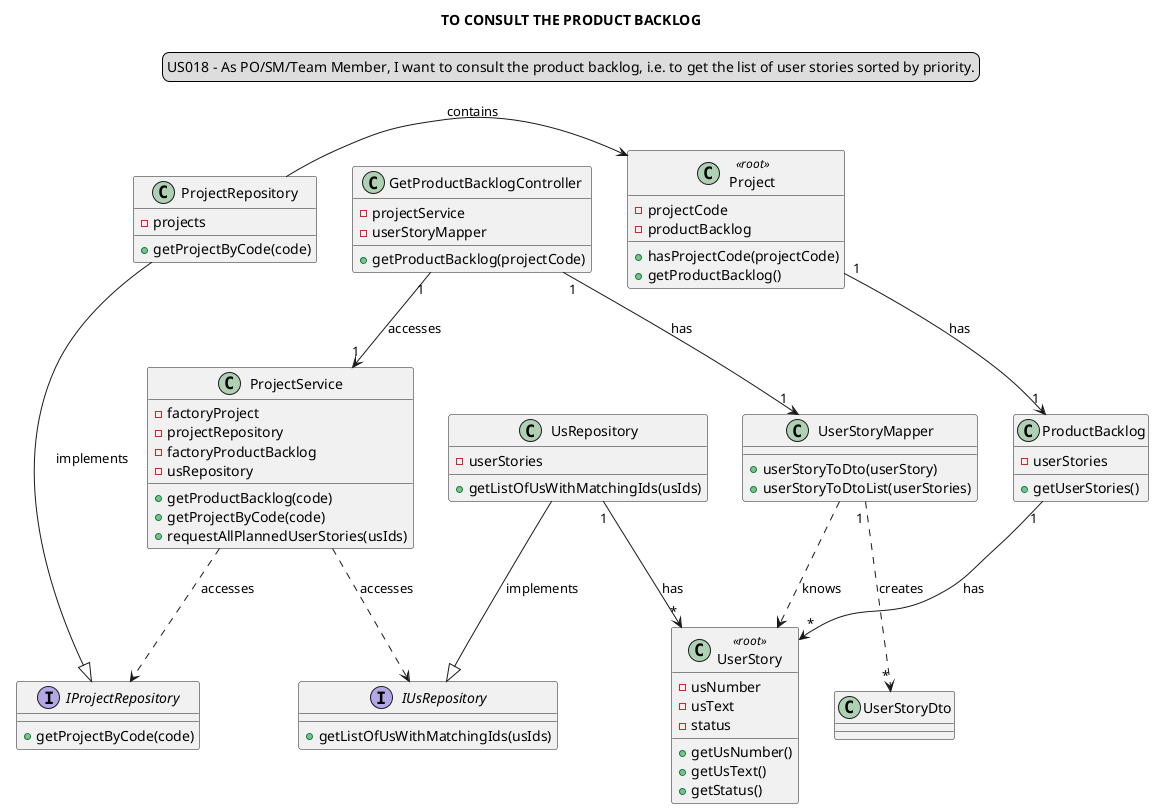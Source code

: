 @startuml
'https://plantuml.com/class-diagram'

title TO CONSULT THE PRODUCT BACKLOG
skinparam sequenceMessageAlign center
legend top
US018 - As PO/SM/Team Member, I want to consult the product backlog, i.e. to get the list of user stories sorted by priority.
end legend

class "GetProductBacklogController" {
-projectService
-userStoryMapper
+getProductBacklog(projectCode)
}

class "ProjectService"{
-factoryProject
-projectRepository
-factoryProductBacklog
-usRepository
+getProductBacklog(code)
+getProjectByCode(code)
+requestAllPlannedUserStories(usIds)
}


class "Project" <<root>>{
-projectCode
-productBacklog
+hasProjectCode(projectCode)
+getProductBacklog()
}

class "ProductBacklog"{
-userStories
+getUserStories()
}



class "UsRepository"{
-userStories
+getListOfUsWithMatchingIds(usIds)
}

class "UserStoryMapper"{
+userStoryToDto(userStory)
+userStoryToDtoList(userStories)
}

class "UserStory" <<root>>{
-usNumber
-usText
-status
+getUsNumber()
+getUsText()
+getStatus()
}

interface "IProjectRepository" {
+getProjectByCode(code)
}

interface "IUsRepository" {
+getListOfUsWithMatchingIds(usIds)
}

class ProjectRepository{
-projects
+getProjectByCode(code)
}

"GetProductBacklogController" "1"-->"1" "ProjectService": accesses

"Project" "1"-->"1" "ProductBacklog": has
"ProductBacklog" "1"-->"*" "UserStory": has
"ProjectRepository" -> "Project" : contains

"UsRepository" "1"->"*" "UserStory": has
"GetProductBacklogController" "1"-->"1" "UserStoryMapper" : has
"UserStoryMapper" "1 "..> "*" "UserStoryDto" : creates
"UserStoryMapper" ..> "UserStory" : knows
"ProjectRepository" --|> "IProjectRepository" : implements
"ProjectService" ..> "IProjectRepository" : accesses
"ProjectService" ..> "IUsRepository" : accesses
"UsRepository" --|> "IUsRepository" :implements
@enduml